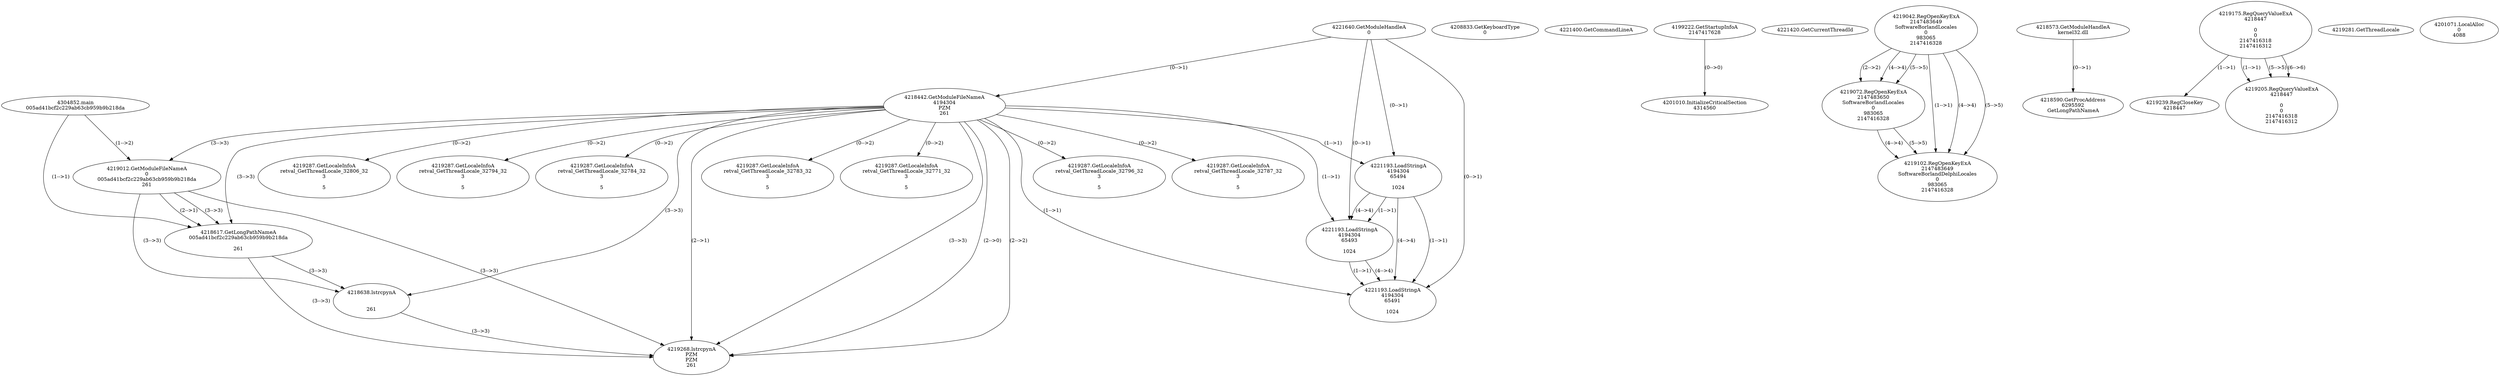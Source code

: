 // Global SCDG with merge call
digraph {
	0 [label="4304852.main
005ad41bcf2c229ab63cb959b9b218da"]
	1 [label="4221640.GetModuleHandleA
0"]
	2 [label="4208833.GetKeyboardType
0"]
	3 [label="4221400.GetCommandLineA
"]
	4 [label="4199222.GetStartupInfoA
2147417628"]
	5 [label="4221420.GetCurrentThreadId
"]
	6 [label="4218442.GetModuleFileNameA
4194304
PZM
261"]
	1 -> 6 [label="(0-->1)"]
	7 [label="4219012.GetModuleFileNameA
0
005ad41bcf2c229ab63cb959b9b218da
261"]
	0 -> 7 [label="(1-->2)"]
	6 -> 7 [label="(3-->3)"]
	8 [label="4219042.RegOpenKeyExA
2147483649
Software\Borland\Locales
0
983065
2147416328"]
	9 [label="4218573.GetModuleHandleA
kernel32.dll"]
	10 [label="4218590.GetProcAddress
6295592
GetLongPathNameA"]
	9 -> 10 [label="(0-->1)"]
	11 [label="4218617.GetLongPathNameA
005ad41bcf2c229ab63cb959b9b218da

261"]
	0 -> 11 [label="(1-->1)"]
	7 -> 11 [label="(2-->1)"]
	6 -> 11 [label="(3-->3)"]
	7 -> 11 [label="(3-->3)"]
	12 [label="4218638.lstrcpynA


261"]
	6 -> 12 [label="(3-->3)"]
	7 -> 12 [label="(3-->3)"]
	11 -> 12 [label="(3-->3)"]
	13 [label="4219175.RegQueryValueExA
4218447

0
0
2147416318
2147416312"]
	14 [label="4219239.RegCloseKey
4218447"]
	13 -> 14 [label="(1-->1)"]
	15 [label="4219268.lstrcpynA
PZM
PZM
261"]
	6 -> 15 [label="(2-->1)"]
	6 -> 15 [label="(2-->2)"]
	6 -> 15 [label="(3-->3)"]
	7 -> 15 [label="(3-->3)"]
	11 -> 15 [label="(3-->3)"]
	12 -> 15 [label="(3-->3)"]
	6 -> 15 [label="(2-->0)"]
	16 [label="4219281.GetThreadLocale
"]
	17 [label="4219287.GetLocaleInfoA
retval_GetThreadLocale_32796_32
3

5"]
	6 -> 17 [label="(0-->2)"]
	18 [label="4221193.LoadStringA
4194304
65494

1024"]
	1 -> 18 [label="(0-->1)"]
	6 -> 18 [label="(1-->1)"]
	19 [label="4201010.InitializeCriticalSection
4314560"]
	4 -> 19 [label="(0-->0)"]
	20 [label="4201071.LocalAlloc
0
4088"]
	21 [label="4219072.RegOpenKeyExA
2147483650
Software\Borland\Locales
0
983065
2147416328"]
	8 -> 21 [label="(2-->2)"]
	8 -> 21 [label="(4-->4)"]
	8 -> 21 [label="(5-->5)"]
	22 [label="4219287.GetLocaleInfoA
retval_GetThreadLocale_32787_32
3

5"]
	6 -> 22 [label="(0-->2)"]
	23 [label="4221193.LoadStringA
4194304
65493

1024"]
	1 -> 23 [label="(0-->1)"]
	6 -> 23 [label="(1-->1)"]
	18 -> 23 [label="(1-->1)"]
	18 -> 23 [label="(4-->4)"]
	24 [label="4219102.RegOpenKeyExA
2147483649
Software\Borland\Delphi\Locales
0
983065
2147416328"]
	8 -> 24 [label="(1-->1)"]
	8 -> 24 [label="(4-->4)"]
	21 -> 24 [label="(4-->4)"]
	8 -> 24 [label="(5-->5)"]
	21 -> 24 [label="(5-->5)"]
	25 [label="4219205.RegQueryValueExA
4218447

0
0
2147416318
2147416312"]
	13 -> 25 [label="(1-->1)"]
	13 -> 25 [label="(5-->5)"]
	13 -> 25 [label="(6-->6)"]
	26 [label="4219287.GetLocaleInfoA
retval_GetThreadLocale_32806_32
3

5"]
	6 -> 26 [label="(0-->2)"]
	27 [label="4221193.LoadStringA
4194304
65491

1024"]
	1 -> 27 [label="(0-->1)"]
	6 -> 27 [label="(1-->1)"]
	18 -> 27 [label="(1-->1)"]
	23 -> 27 [label="(1-->1)"]
	18 -> 27 [label="(4-->4)"]
	23 -> 27 [label="(4-->4)"]
	28 [label="4219287.GetLocaleInfoA
retval_GetThreadLocale_32794_32
3

5"]
	6 -> 28 [label="(0-->2)"]
	29 [label="4219287.GetLocaleInfoA
retval_GetThreadLocale_32784_32
3

5"]
	6 -> 29 [label="(0-->2)"]
	30 [label="4219287.GetLocaleInfoA
retval_GetThreadLocale_32783_32
3

5"]
	6 -> 30 [label="(0-->2)"]
	31 [label="4219287.GetLocaleInfoA
retval_GetThreadLocale_32771_32
3

5"]
	6 -> 31 [label="(0-->2)"]
}

